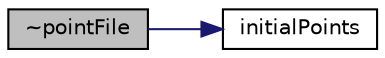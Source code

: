 digraph "~pointFile"
{
  bgcolor="transparent";
  edge [fontname="Helvetica",fontsize="10",labelfontname="Helvetica",labelfontsize="10"];
  node [fontname="Helvetica",fontsize="10",shape=record];
  rankdir="LR";
  Node1 [label="~pointFile",height=0.2,width=0.4,color="black", fillcolor="grey75", style="filled", fontcolor="black"];
  Node1 -> Node2 [color="midnightblue",fontsize="10",style="solid",fontname="Helvetica"];
  Node2 [label="initialPoints",height=0.2,width=0.4,color="black",URL="$a01886.html#a31e28e83ea5a7ecf8dd21084591c49d2",tooltip="Return the initial points for the conformalVoronoiMesh. "];
}
